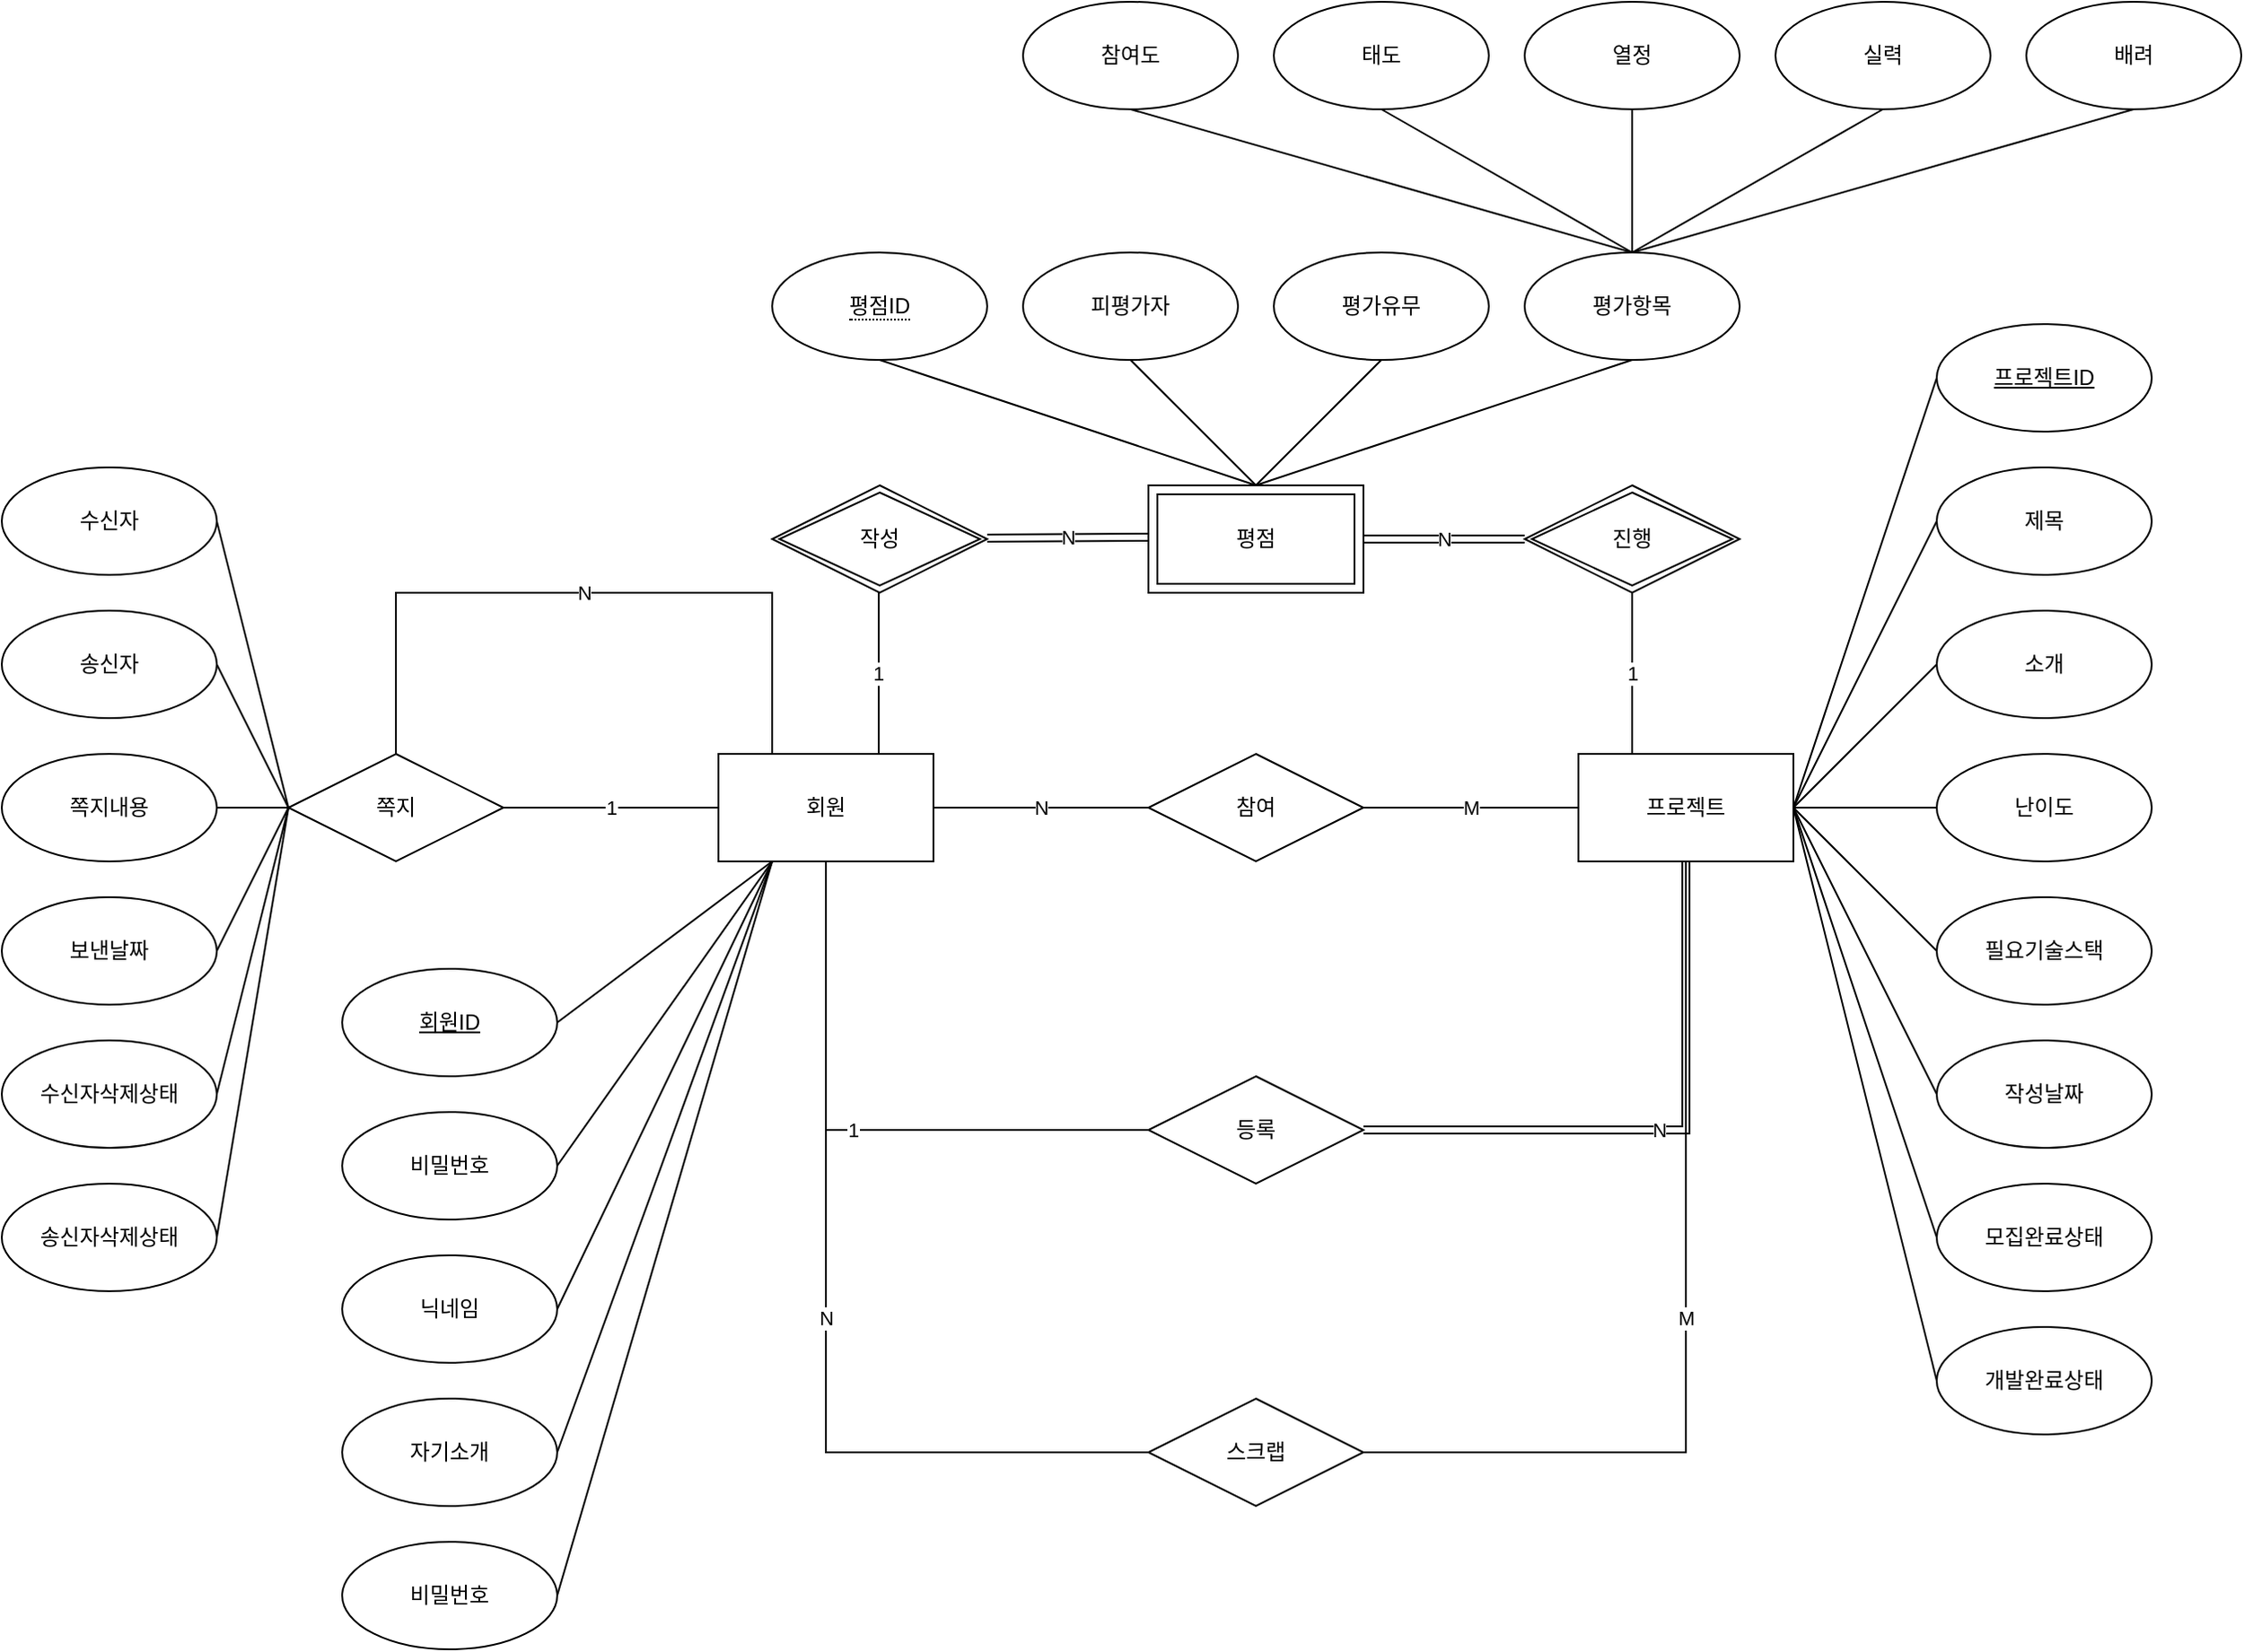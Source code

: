 <mxfile version="17.4.1" type="github">
  <diagram id="xmWfOcNKEpTEuv6yot5l" name="Page-1">
    <mxGraphModel dx="1507" dy="2485" grid="1" gridSize="10" guides="1" tooltips="1" connect="1" arrows="1" fold="1" page="1" pageScale="1" pageWidth="827" pageHeight="1169" math="0" shadow="0">
      <root>
        <mxCell id="0" />
        <mxCell id="1" parent="0" />
        <mxCell id="vPMVrk3j7AMTrq8NdgiV-1" value="회원" style="rounded=0;whiteSpace=wrap;html=1;" parent="1" vertex="1">
          <mxGeometry x="500" y="300" width="120" height="60" as="geometry" />
        </mxCell>
        <mxCell id="vPMVrk3j7AMTrq8NdgiV-2" value="프로젝트" style="rounded=0;whiteSpace=wrap;html=1;" parent="1" vertex="1">
          <mxGeometry x="980" y="300" width="120" height="60" as="geometry" />
        </mxCell>
        <mxCell id="vPMVrk3j7AMTrq8NdgiV-3" value="평점" style="shape=ext;margin=3;double=1;whiteSpace=wrap;html=1;align=center;" parent="1" vertex="1">
          <mxGeometry x="740" y="150" width="120" height="60" as="geometry" />
        </mxCell>
        <mxCell id="vPMVrk3j7AMTrq8NdgiV-4" value="스크랩" style="rhombus;whiteSpace=wrap;html=1;" parent="1" vertex="1">
          <mxGeometry x="740" y="660" width="120" height="60" as="geometry" />
        </mxCell>
        <mxCell id="vPMVrk3j7AMTrq8NdgiV-5" value="등록" style="rhombus;whiteSpace=wrap;html=1;" parent="1" vertex="1">
          <mxGeometry x="740" y="480" width="120" height="60" as="geometry" />
        </mxCell>
        <mxCell id="vPMVrk3j7AMTrq8NdgiV-7" value="쪽지" style="rhombus;whiteSpace=wrap;html=1;" parent="1" vertex="1">
          <mxGeometry x="260" y="300" width="120" height="60" as="geometry" />
        </mxCell>
        <mxCell id="vPMVrk3j7AMTrq8NdgiV-9" value="1" style="endArrow=none;html=1;rounded=0;exitX=0;exitY=0.5;exitDx=0;exitDy=0;entryX=0.5;entryY=1;entryDx=0;entryDy=0;" parent="1" source="vPMVrk3j7AMTrq8NdgiV-5" target="vPMVrk3j7AMTrq8NdgiV-1" edge="1">
          <mxGeometry width="50" height="50" relative="1" as="geometry">
            <mxPoint x="760" y="410" as="sourcePoint" />
            <mxPoint x="830" y="390" as="targetPoint" />
            <Array as="points">
              <mxPoint x="560" y="510" />
            </Array>
          </mxGeometry>
        </mxCell>
        <mxCell id="vPMVrk3j7AMTrq8NdgiV-11" value="N" style="endArrow=none;html=1;rounded=0;exitX=0.5;exitY=0;exitDx=0;exitDy=0;entryX=0.25;entryY=0;entryDx=0;entryDy=0;" parent="1" source="vPMVrk3j7AMTrq8NdgiV-7" target="vPMVrk3j7AMTrq8NdgiV-1" edge="1">
          <mxGeometry width="50" height="50" relative="1" as="geometry">
            <mxPoint x="780" y="430" as="sourcePoint" />
            <mxPoint x="850" y="410" as="targetPoint" />
            <Array as="points">
              <mxPoint x="320" y="210" />
              <mxPoint x="530" y="210" />
            </Array>
          </mxGeometry>
        </mxCell>
        <mxCell id="vPMVrk3j7AMTrq8NdgiV-12" value="1" style="endArrow=none;html=1;rounded=0;exitX=1;exitY=0.5;exitDx=0;exitDy=0;entryX=0;entryY=0.5;entryDx=0;entryDy=0;" parent="1" source="vPMVrk3j7AMTrq8NdgiV-7" target="vPMVrk3j7AMTrq8NdgiV-1" edge="1">
          <mxGeometry width="50" height="50" relative="1" as="geometry">
            <mxPoint x="790" y="440" as="sourcePoint" />
            <mxPoint x="860" y="420" as="targetPoint" />
          </mxGeometry>
        </mxCell>
        <mxCell id="vPMVrk3j7AMTrq8NdgiV-13" value="M" style="endArrow=none;html=1;rounded=0;exitX=1;exitY=0.5;exitDx=0;exitDy=0;entryX=0.5;entryY=1;entryDx=0;entryDy=0;" parent="1" source="vPMVrk3j7AMTrq8NdgiV-4" target="vPMVrk3j7AMTrq8NdgiV-2" edge="1">
          <mxGeometry width="50" height="50" relative="1" as="geometry">
            <mxPoint x="890" y="640" as="sourcePoint" />
            <mxPoint x="960" y="620" as="targetPoint" />
            <Array as="points">
              <mxPoint x="1040" y="690" />
            </Array>
          </mxGeometry>
        </mxCell>
        <mxCell id="vPMVrk3j7AMTrq8NdgiV-14" value="N" style="endArrow=none;html=1;rounded=0;entryX=0.5;entryY=1;entryDx=0;entryDy=0;exitX=1;exitY=0.5;exitDx=0;exitDy=0;shape=link;" parent="1" source="vPMVrk3j7AMTrq8NdgiV-5" target="vPMVrk3j7AMTrq8NdgiV-2" edge="1">
          <mxGeometry width="50" height="50" relative="1" as="geometry">
            <mxPoint x="810" y="460" as="sourcePoint" />
            <mxPoint x="880" y="440" as="targetPoint" />
            <Array as="points">
              <mxPoint x="1040" y="510" />
            </Array>
          </mxGeometry>
        </mxCell>
        <mxCell id="vPMVrk3j7AMTrq8NdgiV-15" value="N" style="endArrow=none;html=1;rounded=0;entryX=0.5;entryY=1;entryDx=0;entryDy=0;exitX=0;exitY=0.5;exitDx=0;exitDy=0;" parent="1" source="vPMVrk3j7AMTrq8NdgiV-4" target="vPMVrk3j7AMTrq8NdgiV-1" edge="1">
          <mxGeometry width="50" height="50" relative="1" as="geometry">
            <mxPoint x="820" y="470" as="sourcePoint" />
            <mxPoint x="890" y="450" as="targetPoint" />
            <Array as="points">
              <mxPoint x="560" y="690" />
            </Array>
          </mxGeometry>
        </mxCell>
        <mxCell id="vPMVrk3j7AMTrq8NdgiV-20" value="비밀번호" style="ellipse;whiteSpace=wrap;html=1;" parent="1" vertex="1">
          <mxGeometry x="290" y="740" width="120" height="60" as="geometry" />
        </mxCell>
        <mxCell id="vPMVrk3j7AMTrq8NdgiV-21" value="&lt;u&gt;회원ID&lt;/u&gt;" style="ellipse;whiteSpace=wrap;html=1;" parent="1" vertex="1">
          <mxGeometry x="290" y="420" width="120" height="60" as="geometry" />
        </mxCell>
        <mxCell id="vPMVrk3j7AMTrq8NdgiV-22" value="비밀번호" style="ellipse;whiteSpace=wrap;html=1;" parent="1" vertex="1">
          <mxGeometry x="290" y="500" width="120" height="60" as="geometry" />
        </mxCell>
        <mxCell id="vPMVrk3j7AMTrq8NdgiV-23" value="닉네임" style="ellipse;whiteSpace=wrap;html=1;" parent="1" vertex="1">
          <mxGeometry x="290" y="580" width="120" height="60" as="geometry" />
        </mxCell>
        <mxCell id="vPMVrk3j7AMTrq8NdgiV-24" value="자기소개" style="ellipse;whiteSpace=wrap;html=1;" parent="1" vertex="1">
          <mxGeometry x="290" y="660" width="120" height="60" as="geometry" />
        </mxCell>
        <mxCell id="vPMVrk3j7AMTrq8NdgiV-25" value="쪽지내용" style="ellipse;whiteSpace=wrap;html=1;" parent="1" vertex="1">
          <mxGeometry x="100" y="300" width="120" height="60" as="geometry" />
        </mxCell>
        <mxCell id="vPMVrk3j7AMTrq8NdgiV-29" value="수신자삭제상태" style="ellipse;whiteSpace=wrap;html=1;" parent="1" vertex="1">
          <mxGeometry x="100" y="460" width="120" height="60" as="geometry" />
        </mxCell>
        <mxCell id="vPMVrk3j7AMTrq8NdgiV-30" value="보낸날짜" style="ellipse;whiteSpace=wrap;html=1;" parent="1" vertex="1">
          <mxGeometry x="100" y="380" width="120" height="60" as="geometry" />
        </mxCell>
        <mxCell id="vPMVrk3j7AMTrq8NdgiV-31" value="송신자삭제상태" style="ellipse;whiteSpace=wrap;html=1;" parent="1" vertex="1">
          <mxGeometry x="100" y="540" width="120" height="60" as="geometry" />
        </mxCell>
        <mxCell id="vPMVrk3j7AMTrq8NdgiV-33" value="송신자" style="ellipse;whiteSpace=wrap;html=1;" parent="1" vertex="1">
          <mxGeometry x="100" y="220" width="120" height="60" as="geometry" />
        </mxCell>
        <mxCell id="vPMVrk3j7AMTrq8NdgiV-34" value="수신자" style="ellipse;whiteSpace=wrap;html=1;" parent="1" vertex="1">
          <mxGeometry x="100" y="140" width="120" height="60" as="geometry" />
        </mxCell>
        <mxCell id="vPMVrk3j7AMTrq8NdgiV-43" value="난이도" style="ellipse;whiteSpace=wrap;html=1;" parent="1" vertex="1">
          <mxGeometry x="1180" y="300" width="120" height="60" as="geometry" />
        </mxCell>
        <mxCell id="vPMVrk3j7AMTrq8NdgiV-44" value="작성날짜" style="ellipse;whiteSpace=wrap;html=1;" parent="1" vertex="1">
          <mxGeometry x="1180" y="460" width="120" height="60" as="geometry" />
        </mxCell>
        <mxCell id="vPMVrk3j7AMTrq8NdgiV-45" value="제목" style="ellipse;whiteSpace=wrap;html=1;" parent="1" vertex="1">
          <mxGeometry x="1180" y="140" width="120" height="60" as="geometry" />
        </mxCell>
        <mxCell id="vPMVrk3j7AMTrq8NdgiV-46" value="필요기술스택" style="ellipse;whiteSpace=wrap;html=1;" parent="1" vertex="1">
          <mxGeometry x="1180" y="380" width="120" height="60" as="geometry" />
        </mxCell>
        <mxCell id="vPMVrk3j7AMTrq8NdgiV-47" value="개발완료상태" style="ellipse;whiteSpace=wrap;html=1;" parent="1" vertex="1">
          <mxGeometry x="1180" y="620" width="120" height="60" as="geometry" />
        </mxCell>
        <mxCell id="vPMVrk3j7AMTrq8NdgiV-48" value="&lt;u&gt;프로젝트ID&lt;/u&gt;" style="ellipse;whiteSpace=wrap;html=1;" parent="1" vertex="1">
          <mxGeometry x="1180" y="60" width="120" height="60" as="geometry" />
        </mxCell>
        <mxCell id="vPMVrk3j7AMTrq8NdgiV-49" value="소개" style="ellipse;whiteSpace=wrap;html=1;" parent="1" vertex="1">
          <mxGeometry x="1180" y="220" width="120" height="60" as="geometry" />
        </mxCell>
        <mxCell id="vPMVrk3j7AMTrq8NdgiV-50" value="모집완료상태" style="ellipse;whiteSpace=wrap;html=1;" parent="1" vertex="1">
          <mxGeometry x="1180" y="540" width="120" height="60" as="geometry" />
        </mxCell>
        <mxCell id="vPMVrk3j7AMTrq8NdgiV-51" value="" style="endArrow=none;html=1;rounded=0;entryX=0.25;entryY=1;entryDx=0;entryDy=0;exitX=1;exitY=0.5;exitDx=0;exitDy=0;" parent="1" source="vPMVrk3j7AMTrq8NdgiV-22" target="vPMVrk3j7AMTrq8NdgiV-1" edge="1">
          <mxGeometry width="50" height="50" relative="1" as="geometry">
            <mxPoint x="470" y="610" as="sourcePoint" />
            <mxPoint x="460" y="460" as="targetPoint" />
          </mxGeometry>
        </mxCell>
        <mxCell id="vPMVrk3j7AMTrq8NdgiV-52" value="" style="endArrow=none;html=1;rounded=0;entryX=0.25;entryY=1;entryDx=0;entryDy=0;exitX=1;exitY=0.5;exitDx=0;exitDy=0;" parent="1" source="vPMVrk3j7AMTrq8NdgiV-23" target="vPMVrk3j7AMTrq8NdgiV-1" edge="1">
          <mxGeometry width="50" height="50" relative="1" as="geometry">
            <mxPoint x="480" y="620.0" as="sourcePoint" />
            <mxPoint x="540" y="370.0" as="targetPoint" />
          </mxGeometry>
        </mxCell>
        <mxCell id="vPMVrk3j7AMTrq8NdgiV-53" value="" style="endArrow=none;html=1;rounded=0;entryX=0.25;entryY=1;entryDx=0;entryDy=0;exitX=1;exitY=0.5;exitDx=0;exitDy=0;" parent="1" source="vPMVrk3j7AMTrq8NdgiV-24" target="vPMVrk3j7AMTrq8NdgiV-1" edge="1">
          <mxGeometry width="50" height="50" relative="1" as="geometry">
            <mxPoint x="490" y="630.0" as="sourcePoint" />
            <mxPoint x="550" y="380.0" as="targetPoint" />
          </mxGeometry>
        </mxCell>
        <mxCell id="vPMVrk3j7AMTrq8NdgiV-54" value="" style="endArrow=none;html=1;rounded=0;entryX=0.25;entryY=1;entryDx=0;entryDy=0;exitX=1;exitY=0.5;exitDx=0;exitDy=0;" parent="1" source="vPMVrk3j7AMTrq8NdgiV-20" target="vPMVrk3j7AMTrq8NdgiV-1" edge="1">
          <mxGeometry width="50" height="50" relative="1" as="geometry">
            <mxPoint x="500" y="640.0" as="sourcePoint" />
            <mxPoint x="560" y="390.0" as="targetPoint" />
          </mxGeometry>
        </mxCell>
        <mxCell id="vPMVrk3j7AMTrq8NdgiV-55" value="" style="endArrow=none;html=1;rounded=0;entryX=0.25;entryY=1;entryDx=0;entryDy=0;exitX=1;exitY=0.5;exitDx=0;exitDy=0;" parent="1" source="vPMVrk3j7AMTrq8NdgiV-21" target="vPMVrk3j7AMTrq8NdgiV-1" edge="1">
          <mxGeometry width="50" height="50" relative="1" as="geometry">
            <mxPoint x="510" y="650.0" as="sourcePoint" />
            <mxPoint x="570" y="400.0" as="targetPoint" />
          </mxGeometry>
        </mxCell>
        <mxCell id="vPMVrk3j7AMTrq8NdgiV-56" value="" style="endArrow=none;html=1;rounded=0;exitX=1;exitY=0.5;exitDx=0;exitDy=0;entryX=0;entryY=0.5;entryDx=0;entryDy=0;" parent="1" source="vPMVrk3j7AMTrq8NdgiV-25" target="vPMVrk3j7AMTrq8NdgiV-7" edge="1">
          <mxGeometry width="50" height="50" relative="1" as="geometry">
            <mxPoint x="340" y="390" as="sourcePoint" />
            <mxPoint x="220" y="330.0" as="targetPoint" />
          </mxGeometry>
        </mxCell>
        <mxCell id="vPMVrk3j7AMTrq8NdgiV-57" value="" style="endArrow=none;html=1;rounded=0;exitX=1;exitY=0.5;exitDx=0;exitDy=0;entryX=0;entryY=0.5;entryDx=0;entryDy=0;" parent="1" source="vPMVrk3j7AMTrq8NdgiV-34" edge="1">
          <mxGeometry width="50" height="50" relative="1" as="geometry">
            <mxPoint x="240" y="90.0" as="sourcePoint" />
            <mxPoint x="260" y="330.0" as="targetPoint" />
          </mxGeometry>
        </mxCell>
        <mxCell id="vPMVrk3j7AMTrq8NdgiV-64" value="" style="endArrow=none;html=1;rounded=0;exitX=1;exitY=0.5;exitDx=0;exitDy=0;entryX=0;entryY=0.5;entryDx=0;entryDy=0;" parent="1" source="vPMVrk3j7AMTrq8NdgiV-30" edge="1">
          <mxGeometry width="50" height="50" relative="1" as="geometry">
            <mxPoint x="-20" y="260.0" as="sourcePoint" />
            <mxPoint x="260" y="330.0" as="targetPoint" />
          </mxGeometry>
        </mxCell>
        <mxCell id="vPMVrk3j7AMTrq8NdgiV-65" value="" style="endArrow=none;html=1;rounded=0;exitX=1;exitY=0.5;exitDx=0;exitDy=0;entryX=0;entryY=0.5;entryDx=0;entryDy=0;" parent="1" source="vPMVrk3j7AMTrq8NdgiV-33" edge="1">
          <mxGeometry width="50" height="50" relative="1" as="geometry">
            <mxPoint x="10" y="270.0" as="sourcePoint" />
            <mxPoint x="260" y="330.0" as="targetPoint" />
          </mxGeometry>
        </mxCell>
        <mxCell id="vPMVrk3j7AMTrq8NdgiV-66" value="" style="endArrow=none;html=1;rounded=0;exitX=1;exitY=0.5;exitDx=0;exitDy=0;entryX=0;entryY=0.5;entryDx=0;entryDy=0;" parent="1" source="vPMVrk3j7AMTrq8NdgiV-29" edge="1">
          <mxGeometry width="50" height="50" relative="1" as="geometry">
            <mxPoint x="-20" y="290.0" as="sourcePoint" />
            <mxPoint x="260" y="330.0" as="targetPoint" />
          </mxGeometry>
        </mxCell>
        <mxCell id="vPMVrk3j7AMTrq8NdgiV-68" value="" style="endArrow=none;html=1;rounded=0;exitX=1;exitY=0.5;exitDx=0;exitDy=0;entryX=0;entryY=0.5;entryDx=0;entryDy=0;" parent="1" source="vPMVrk3j7AMTrq8NdgiV-31" edge="1">
          <mxGeometry width="50" height="50" relative="1" as="geometry">
            <mxPoint x="300" y="150.0" as="sourcePoint" />
            <mxPoint x="260" y="330.0" as="targetPoint" />
          </mxGeometry>
        </mxCell>
        <mxCell id="vPMVrk3j7AMTrq8NdgiV-69" value="" style="endArrow=none;html=1;rounded=0;exitX=0.5;exitY=1;exitDx=0;exitDy=0;entryX=0.5;entryY=0;entryDx=0;entryDy=0;" parent="1" source="vPMVrk3j7AMTrq8NdgiV-118" target="vPMVrk3j7AMTrq8NdgiV-3" edge="1">
          <mxGeometry width="50" height="50" relative="1" as="geometry">
            <mxPoint x="520" y="80" as="sourcePoint" />
            <mxPoint x="740" y="140" as="targetPoint" />
          </mxGeometry>
        </mxCell>
        <mxCell id="vPMVrk3j7AMTrq8NdgiV-75" value="" style="endArrow=none;html=1;rounded=0;exitX=1;exitY=0.5;exitDx=0;exitDy=0;entryX=0;entryY=0.5;entryDx=0;entryDy=0;" parent="1" source="vPMVrk3j7AMTrq8NdgiV-2" target="vPMVrk3j7AMTrq8NdgiV-48" edge="1">
          <mxGeometry width="50" height="50" relative="1" as="geometry">
            <mxPoint x="1310" y="520" as="sourcePoint" />
            <mxPoint x="1360" y="470" as="targetPoint" />
          </mxGeometry>
        </mxCell>
        <mxCell id="vPMVrk3j7AMTrq8NdgiV-76" value="" style="endArrow=none;html=1;rounded=0;exitX=1;exitY=0.5;exitDx=0;exitDy=0;entryX=0;entryY=0.5;entryDx=0;entryDy=0;" parent="1" source="vPMVrk3j7AMTrq8NdgiV-2" target="vPMVrk3j7AMTrq8NdgiV-45" edge="1">
          <mxGeometry width="50" height="50" relative="1" as="geometry">
            <mxPoint x="1310" y="520" as="sourcePoint" />
            <mxPoint x="1360" y="470" as="targetPoint" />
          </mxGeometry>
        </mxCell>
        <mxCell id="vPMVrk3j7AMTrq8NdgiV-77" value="" style="endArrow=none;html=1;rounded=0;exitX=1;exitY=0.5;exitDx=0;exitDy=0;entryX=0;entryY=0.5;entryDx=0;entryDy=0;" parent="1" source="vPMVrk3j7AMTrq8NdgiV-2" target="vPMVrk3j7AMTrq8NdgiV-44" edge="1">
          <mxGeometry width="50" height="50" relative="1" as="geometry">
            <mxPoint x="1310" y="520" as="sourcePoint" />
            <mxPoint x="1360" y="470" as="targetPoint" />
          </mxGeometry>
        </mxCell>
        <mxCell id="vPMVrk3j7AMTrq8NdgiV-78" value="" style="endArrow=none;html=1;rounded=0;exitX=1;exitY=0.5;exitDx=0;exitDy=0;entryX=0;entryY=0.5;entryDx=0;entryDy=0;" parent="1" source="vPMVrk3j7AMTrq8NdgiV-2" target="vPMVrk3j7AMTrq8NdgiV-46" edge="1">
          <mxGeometry width="50" height="50" relative="1" as="geometry">
            <mxPoint x="1110" y="440" as="sourcePoint" />
            <mxPoint x="1160" y="390" as="targetPoint" />
          </mxGeometry>
        </mxCell>
        <mxCell id="vPMVrk3j7AMTrq8NdgiV-79" value="" style="endArrow=none;html=1;rounded=0;exitX=1;exitY=0.5;exitDx=0;exitDy=0;entryX=0;entryY=0.5;entryDx=0;entryDy=0;" parent="1" source="vPMVrk3j7AMTrq8NdgiV-2" target="vPMVrk3j7AMTrq8NdgiV-43" edge="1">
          <mxGeometry width="50" height="50" relative="1" as="geometry">
            <mxPoint x="1140" y="330" as="sourcePoint" />
            <mxPoint x="1190" y="280" as="targetPoint" />
          </mxGeometry>
        </mxCell>
        <mxCell id="vPMVrk3j7AMTrq8NdgiV-80" value="" style="endArrow=none;html=1;rounded=0;exitX=1;exitY=0.5;exitDx=0;exitDy=0;entryX=0;entryY=0.5;entryDx=0;entryDy=0;" parent="1" source="vPMVrk3j7AMTrq8NdgiV-2" target="vPMVrk3j7AMTrq8NdgiV-49" edge="1">
          <mxGeometry width="50" height="50" relative="1" as="geometry">
            <mxPoint x="1120" y="290" as="sourcePoint" />
            <mxPoint x="1170" y="240" as="targetPoint" />
          </mxGeometry>
        </mxCell>
        <mxCell id="vPMVrk3j7AMTrq8NdgiV-81" value="" style="endArrow=none;html=1;rounded=0;exitX=1;exitY=0.5;exitDx=0;exitDy=0;entryX=0;entryY=0.5;entryDx=0;entryDy=0;" parent="1" source="vPMVrk3j7AMTrq8NdgiV-2" target="vPMVrk3j7AMTrq8NdgiV-50" edge="1">
          <mxGeometry width="50" height="50" relative="1" as="geometry">
            <mxPoint x="1310" y="520" as="sourcePoint" />
            <mxPoint x="1360" y="470" as="targetPoint" />
          </mxGeometry>
        </mxCell>
        <mxCell id="vPMVrk3j7AMTrq8NdgiV-82" value="" style="endArrow=none;html=1;rounded=0;exitX=1;exitY=0.5;exitDx=0;exitDy=0;entryX=0;entryY=0.5;entryDx=0;entryDy=0;" parent="1" source="vPMVrk3j7AMTrq8NdgiV-2" target="vPMVrk3j7AMTrq8NdgiV-47" edge="1">
          <mxGeometry width="50" height="50" relative="1" as="geometry">
            <mxPoint x="1310" y="520" as="sourcePoint" />
            <mxPoint x="1360" y="470" as="targetPoint" />
          </mxGeometry>
        </mxCell>
        <mxCell id="vPMVrk3j7AMTrq8NdgiV-83" value="평가항목" style="ellipse;whiteSpace=wrap;html=1;" parent="1" vertex="1">
          <mxGeometry x="950" y="20" width="120" height="60" as="geometry" />
        </mxCell>
        <mxCell id="vPMVrk3j7AMTrq8NdgiV-86" value="열정" style="ellipse;whiteSpace=wrap;html=1;" parent="1" vertex="1">
          <mxGeometry x="950" y="-120" width="120" height="60" as="geometry" />
        </mxCell>
        <mxCell id="vPMVrk3j7AMTrq8NdgiV-91" value="배려" style="ellipse;whiteSpace=wrap;html=1;" parent="1" vertex="1">
          <mxGeometry x="1230" y="-120" width="120" height="60" as="geometry" />
        </mxCell>
        <mxCell id="vPMVrk3j7AMTrq8NdgiV-92" value="실력" style="ellipse;whiteSpace=wrap;html=1;" parent="1" vertex="1">
          <mxGeometry x="1090" y="-120" width="120" height="60" as="geometry" />
        </mxCell>
        <mxCell id="vPMVrk3j7AMTrq8NdgiV-93" value="참여도" style="ellipse;whiteSpace=wrap;html=1;" parent="1" vertex="1">
          <mxGeometry x="670" y="-120" width="120" height="60" as="geometry" />
        </mxCell>
        <mxCell id="vPMVrk3j7AMTrq8NdgiV-94" value="태도" style="ellipse;whiteSpace=wrap;html=1;" parent="1" vertex="1">
          <mxGeometry x="810" y="-120" width="120" height="60" as="geometry" />
        </mxCell>
        <mxCell id="vPMVrk3j7AMTrq8NdgiV-95" value="" style="endArrow=none;html=1;rounded=0;exitX=0.5;exitY=0;exitDx=0;exitDy=0;entryX=0.5;entryY=1;entryDx=0;entryDy=0;" parent="1" source="vPMVrk3j7AMTrq8NdgiV-83" target="vPMVrk3j7AMTrq8NdgiV-91" edge="1">
          <mxGeometry width="50" height="50" relative="1" as="geometry">
            <mxPoint x="950" y="90" as="sourcePoint" />
            <mxPoint x="1000" y="40" as="targetPoint" />
          </mxGeometry>
        </mxCell>
        <mxCell id="vPMVrk3j7AMTrq8NdgiV-96" value="" style="endArrow=none;html=1;rounded=0;exitX=0.5;exitY=0;exitDx=0;exitDy=0;entryX=0.5;entryY=1;entryDx=0;entryDy=0;" parent="1" source="vPMVrk3j7AMTrq8NdgiV-83" target="vPMVrk3j7AMTrq8NdgiV-92" edge="1">
          <mxGeometry width="50" height="50" relative="1" as="geometry">
            <mxPoint x="950" y="90" as="sourcePoint" />
            <mxPoint x="1000" y="40" as="targetPoint" />
          </mxGeometry>
        </mxCell>
        <mxCell id="vPMVrk3j7AMTrq8NdgiV-97" value="" style="endArrow=none;html=1;rounded=0;exitX=0.5;exitY=0;exitDx=0;exitDy=0;entryX=0.5;entryY=1;entryDx=0;entryDy=0;" parent="1" source="vPMVrk3j7AMTrq8NdgiV-83" target="vPMVrk3j7AMTrq8NdgiV-86" edge="1">
          <mxGeometry width="50" height="50" relative="1" as="geometry">
            <mxPoint x="950" y="90" as="sourcePoint" />
            <mxPoint x="1000" y="40" as="targetPoint" />
          </mxGeometry>
        </mxCell>
        <mxCell id="vPMVrk3j7AMTrq8NdgiV-98" value="" style="endArrow=none;html=1;rounded=0;exitX=0.5;exitY=0;exitDx=0;exitDy=0;entryX=0.5;entryY=1;entryDx=0;entryDy=0;" parent="1" source="vPMVrk3j7AMTrq8NdgiV-83" target="vPMVrk3j7AMTrq8NdgiV-94" edge="1">
          <mxGeometry width="50" height="50" relative="1" as="geometry">
            <mxPoint x="950" y="90" as="sourcePoint" />
            <mxPoint x="1000" y="40" as="targetPoint" />
          </mxGeometry>
        </mxCell>
        <mxCell id="vPMVrk3j7AMTrq8NdgiV-99" value="" style="endArrow=none;html=1;rounded=0;exitX=0.5;exitY=0;exitDx=0;exitDy=0;entryX=0.5;entryY=1;entryDx=0;entryDy=0;startArrow=none;" parent="1" source="vPMVrk3j7AMTrq8NdgiV-83" target="vPMVrk3j7AMTrq8NdgiV-93" edge="1">
          <mxGeometry width="50" height="50" relative="1" as="geometry">
            <mxPoint x="950" y="90" as="sourcePoint" />
            <mxPoint x="1000" y="40" as="targetPoint" />
          </mxGeometry>
        </mxCell>
        <mxCell id="vPMVrk3j7AMTrq8NdgiV-38" value="피평가자" style="ellipse;whiteSpace=wrap;html=1;" parent="1" vertex="1">
          <mxGeometry x="670" y="20" width="120" height="60" as="geometry" />
        </mxCell>
        <mxCell id="vPMVrk3j7AMTrq8NdgiV-105" value="" style="endArrow=none;html=1;rounded=0;entryX=0.5;entryY=1;entryDx=0;entryDy=0;exitX=0.5;exitY=0;exitDx=0;exitDy=0;" parent="1" source="vPMVrk3j7AMTrq8NdgiV-3" target="vPMVrk3j7AMTrq8NdgiV-38" edge="1">
          <mxGeometry width="50" height="50" relative="1" as="geometry">
            <mxPoint x="690" y="200" as="sourcePoint" />
            <mxPoint x="800" y="-100" as="targetPoint" />
          </mxGeometry>
        </mxCell>
        <mxCell id="vPMVrk3j7AMTrq8NdgiV-106" value="" style="endArrow=none;html=1;rounded=0;entryX=0.5;entryY=0;entryDx=0;entryDy=0;exitX=0.5;exitY=1;exitDx=0;exitDy=0;" parent="1" source="vPMVrk3j7AMTrq8NdgiV-83" target="vPMVrk3j7AMTrq8NdgiV-3" edge="1">
          <mxGeometry width="50" height="50" relative="1" as="geometry">
            <mxPoint x="810" y="360" as="sourcePoint" />
            <mxPoint x="860" y="310" as="targetPoint" />
          </mxGeometry>
        </mxCell>
        <mxCell id="vPMVrk3j7AMTrq8NdgiV-109" value="평가유무" style="ellipse;whiteSpace=wrap;html=1;" parent="1" vertex="1">
          <mxGeometry x="810" y="20" width="120" height="60" as="geometry" />
        </mxCell>
        <mxCell id="vPMVrk3j7AMTrq8NdgiV-112" value="" style="endArrow=none;html=1;rounded=0;exitX=0.5;exitY=1;exitDx=0;exitDy=0;entryX=0.5;entryY=0;entryDx=0;entryDy=0;" parent="1" source="vPMVrk3j7AMTrq8NdgiV-109" target="vPMVrk3j7AMTrq8NdgiV-3" edge="1">
          <mxGeometry width="50" height="50" relative="1" as="geometry">
            <mxPoint x="800" y="20" as="sourcePoint" />
            <mxPoint x="740" y="160" as="targetPoint" />
          </mxGeometry>
        </mxCell>
        <mxCell id="vPMVrk3j7AMTrq8NdgiV-118" value="&lt;span style=&quot;border-bottom: 1px dotted&quot;&gt;평점ID&lt;/span&gt;" style="ellipse;whiteSpace=wrap;html=1;align=center;" parent="1" vertex="1">
          <mxGeometry x="530" y="20" width="120" height="60" as="geometry" />
        </mxCell>
        <mxCell id="vPMVrk3j7AMTrq8NdgiV-120" value="N" style="endArrow=none;html=1;rounded=0;exitX=1;exitY=0.5;exitDx=0;exitDy=0;entryX=0;entryY=0.5;entryDx=0;entryDy=0;" parent="1" source="vPMVrk3j7AMTrq8NdgiV-1" target="vPMVrk3j7AMTrq8NdgiV-124" edge="1">
          <mxGeometry width="50" height="50" relative="1" as="geometry">
            <mxPoint x="490" y="310" as="sourcePoint" />
            <mxPoint x="630" y="150" as="targetPoint" />
          </mxGeometry>
        </mxCell>
        <mxCell id="vPMVrk3j7AMTrq8NdgiV-121" value="1" style="endArrow=none;html=1;rounded=0;exitX=0.25;exitY=0;exitDx=0;exitDy=0;entryX=0.5;entryY=1;entryDx=0;entryDy=0;" parent="1" source="vPMVrk3j7AMTrq8NdgiV-2" target="vPMVrk3j7AMTrq8NdgiV-123" edge="1">
          <mxGeometry width="50" height="50" relative="1" as="geometry">
            <mxPoint x="600" y="310" as="sourcePoint" />
            <mxPoint x="1040" y="210" as="targetPoint" />
          </mxGeometry>
        </mxCell>
        <mxCell id="vPMVrk3j7AMTrq8NdgiV-123" value="진행" style="shape=rhombus;double=1;perimeter=rhombusPerimeter;whiteSpace=wrap;html=1;align=center;" parent="1" vertex="1">
          <mxGeometry x="950" y="150" width="120" height="60" as="geometry" />
        </mxCell>
        <mxCell id="vPMVrk3j7AMTrq8NdgiV-124" value="참여" style="rhombus;whiteSpace=wrap;html=1;" parent="1" vertex="1">
          <mxGeometry x="740" y="300" width="120" height="60" as="geometry" />
        </mxCell>
        <mxCell id="vPMVrk3j7AMTrq8NdgiV-125" value="N" style="endArrow=none;html=1;rounded=0;exitX=1;exitY=0.5;exitDx=0;exitDy=0;entryX=0;entryY=0.5;entryDx=0;entryDy=0;shape=link;" parent="1" source="vPMVrk3j7AMTrq8NdgiV-3" target="vPMVrk3j7AMTrq8NdgiV-123" edge="1">
          <mxGeometry width="50" height="50" relative="1" as="geometry">
            <mxPoint x="530" y="90" as="sourcePoint" />
            <mxPoint x="810" y="160" as="targetPoint" />
          </mxGeometry>
        </mxCell>
        <mxCell id="vPMVrk3j7AMTrq8NdgiV-126" value="M" style="endArrow=none;html=1;rounded=0;exitX=1;exitY=0.5;exitDx=0;exitDy=0;entryX=0;entryY=0.5;entryDx=0;entryDy=0;" parent="1" source="vPMVrk3j7AMTrq8NdgiV-124" target="vPMVrk3j7AMTrq8NdgiV-2" edge="1">
          <mxGeometry width="50" height="50" relative="1" as="geometry">
            <mxPoint x="540" y="100" as="sourcePoint" />
            <mxPoint x="820" y="170" as="targetPoint" />
          </mxGeometry>
        </mxCell>
        <mxCell id="vPMVrk3j7AMTrq8NdgiV-127" value="작성" style="shape=rhombus;double=1;perimeter=rhombusPerimeter;whiteSpace=wrap;html=1;align=center;" parent="1" vertex="1">
          <mxGeometry x="530" y="150" width="120" height="60" as="geometry" />
        </mxCell>
        <mxCell id="vPMVrk3j7AMTrq8NdgiV-128" value="N" style="endArrow=none;html=1;rounded=0;exitX=1;exitY=0.5;exitDx=0;exitDy=0;shape=link;" parent="1" edge="1">
          <mxGeometry width="50" height="50" relative="1" as="geometry">
            <mxPoint x="650" y="179.47" as="sourcePoint" />
            <mxPoint x="740" y="179" as="targetPoint" />
          </mxGeometry>
        </mxCell>
        <mxCell id="vPMVrk3j7AMTrq8NdgiV-129" value="1" style="endArrow=none;html=1;rounded=0;exitX=0.5;exitY=0;exitDx=0;exitDy=0;entryX=0.5;entryY=1;entryDx=0;entryDy=0;" parent="1" edge="1">
          <mxGeometry width="50" height="50" relative="1" as="geometry">
            <mxPoint x="589.47" y="300" as="sourcePoint" />
            <mxPoint x="589.47" y="210.0" as="targetPoint" />
          </mxGeometry>
        </mxCell>
      </root>
    </mxGraphModel>
  </diagram>
</mxfile>
